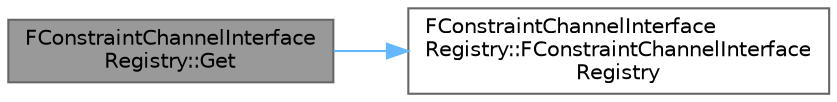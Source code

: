 digraph "FConstraintChannelInterfaceRegistry::Get"
{
 // INTERACTIVE_SVG=YES
 // LATEX_PDF_SIZE
  bgcolor="transparent";
  edge [fontname=Helvetica,fontsize=10,labelfontname=Helvetica,labelfontsize=10];
  node [fontname=Helvetica,fontsize=10,shape=box,height=0.2,width=0.4];
  rankdir="LR";
  Node1 [id="Node000001",label="FConstraintChannelInterface\lRegistry::Get",height=0.2,width=0.4,color="gray40", fillcolor="grey60", style="filled", fontcolor="black",tooltip="Get the singleton registry object."];
  Node1 -> Node2 [id="edge1_Node000001_Node000002",color="steelblue1",style="solid",tooltip=" "];
  Node2 [id="Node000002",label="FConstraintChannelInterface\lRegistry::FConstraintChannelInterface\lRegistry",height=0.2,width=0.4,color="grey40", fillcolor="white", style="filled",URL="$d1/d9a/classFConstraintChannelInterfaceRegistry.html#a5627d40b548161bae360b16f1543f2fd",tooltip=" "];
}
